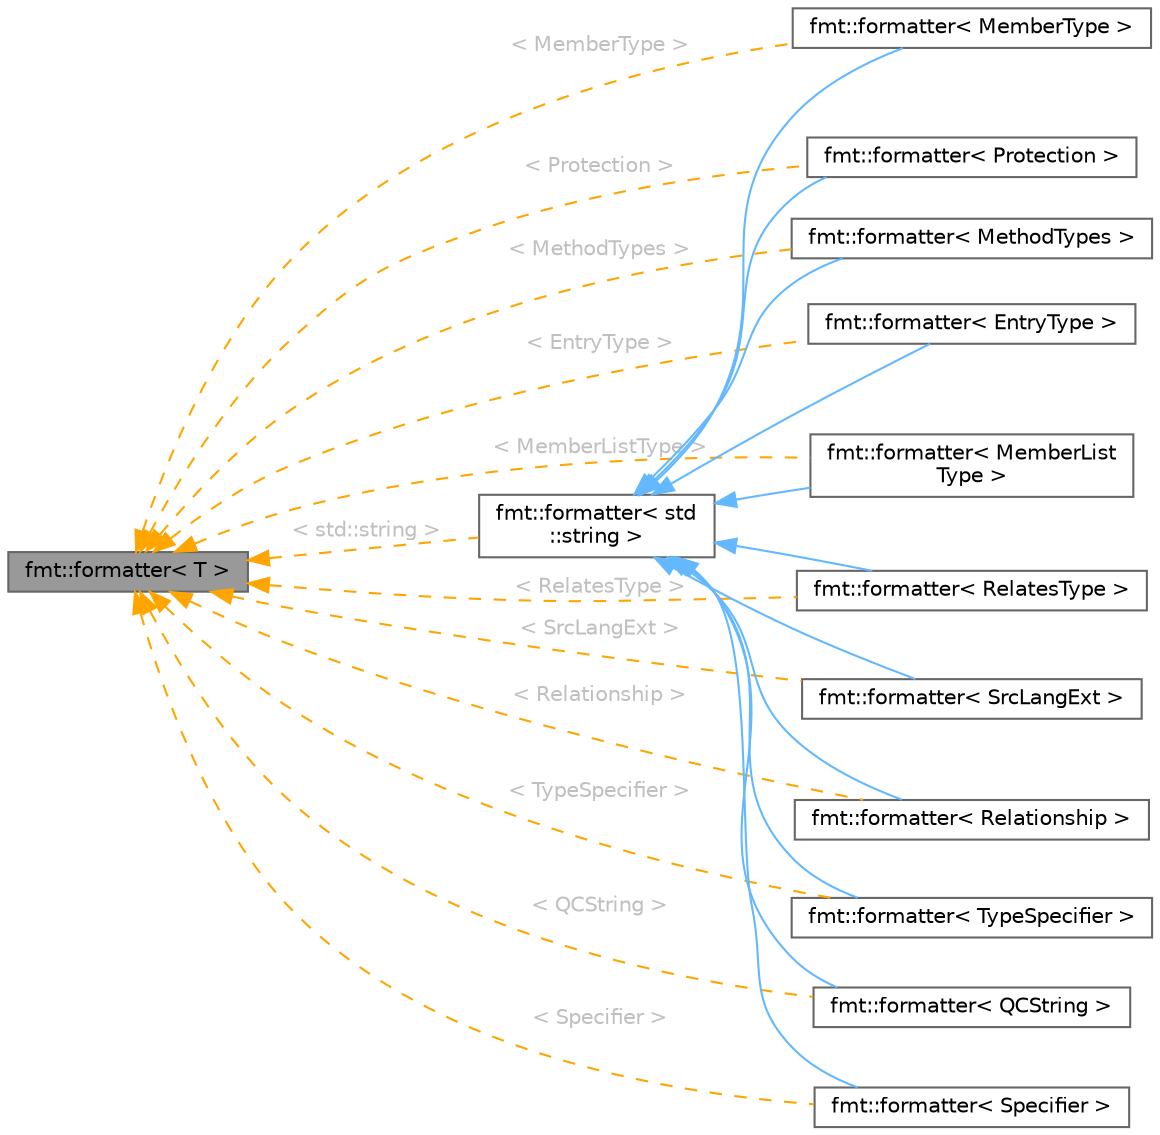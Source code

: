 digraph "fmt::formatter&lt; T &gt;"
{
 // INTERACTIVE_SVG=YES
 // LATEX_PDF_SIZE
  bgcolor="transparent";
  edge [fontname=Helvetica,fontsize=10,labelfontname=Helvetica,labelfontsize=10];
  node [fontname=Helvetica,fontsize=10,shape=box,height=0.2,width=0.4];
  rankdir="LR";
  Node1 [id="Node000001",label="fmt::formatter\< T \>",height=0.2,width=0.4,color="gray40", fillcolor="grey60", style="filled", fontcolor="black",tooltip=" "];
  Node1 -> Node2 [id="edge1_Node000001_Node000002",dir="back",color="orange",style="dashed",tooltip=" ",label=" \< std::string \>",fontcolor="grey" ];
  Node2 [id="Node000002",label="fmt::formatter\< std\l::string \>",height=0.2,width=0.4,color="gray40", fillcolor="white", style="filled",URL="$db/d75/structfmt_1_1formatter.html",tooltip=" "];
  Node2 -> Node3 [id="edge2_Node000002_Node000003",dir="back",color="steelblue1",style="solid",tooltip=" "];
  Node3 [id="Node000003",label="fmt::formatter\< EntryType \>",height=0.2,width=0.4,color="gray40", fillcolor="white", style="filled",URL="$db/d75/structfmt_1_1formatter.html",tooltip="adds support for formatting EntryType"];
  Node2 -> Node4 [id="edge3_Node000002_Node000004",dir="back",color="steelblue1",style="solid",tooltip=" "];
  Node4 [id="Node000004",label="fmt::formatter\< MemberList\lType \>",height=0.2,width=0.4,color="gray40", fillcolor="white", style="filled",URL="$db/d75/structfmt_1_1formatter.html",tooltip="adds support for formatting MemberListType"];
  Node2 -> Node5 [id="edge4_Node000002_Node000005",dir="back",color="steelblue1",style="solid",tooltip=" "];
  Node5 [id="Node000005",label="fmt::formatter\< MemberType \>",height=0.2,width=0.4,color="gray40", fillcolor="white", style="filled",URL="$db/d75/structfmt_1_1formatter.html",tooltip="adds support for formatting MemberType"];
  Node2 -> Node6 [id="edge5_Node000002_Node000006",dir="back",color="steelblue1",style="solid",tooltip=" "];
  Node6 [id="Node000006",label="fmt::formatter\< MethodTypes \>",height=0.2,width=0.4,color="gray40", fillcolor="white", style="filled",URL="$db/d75/structfmt_1_1formatter.html",tooltip="adds support for formatting MethodTypes"];
  Node2 -> Node7 [id="edge6_Node000002_Node000007",dir="back",color="steelblue1",style="solid",tooltip=" "];
  Node7 [id="Node000007",label="fmt::formatter\< Protection \>",height=0.2,width=0.4,color="gray40", fillcolor="white", style="filled",URL="$db/d75/structfmt_1_1formatter.html",tooltip="adds support for formatting Protected"];
  Node2 -> Node8 [id="edge7_Node000002_Node000008",dir="back",color="steelblue1",style="solid",tooltip=" "];
  Node8 [id="Node000008",label="fmt::formatter\< QCString \>",height=0.2,width=0.4,color="gray40", fillcolor="white", style="filled",URL="$db/d75/structfmt_1_1formatter.html",tooltip="adds support for formatting QCString"];
  Node2 -> Node9 [id="edge8_Node000002_Node000009",dir="back",color="steelblue1",style="solid",tooltip=" "];
  Node9 [id="Node000009",label="fmt::formatter\< RelatesType \>",height=0.2,width=0.4,color="gray40", fillcolor="white", style="filled",URL="$db/d75/structfmt_1_1formatter.html",tooltip="adds support for formatting RelatesType"];
  Node2 -> Node10 [id="edge9_Node000002_Node000010",dir="back",color="steelblue1",style="solid",tooltip=" "];
  Node10 [id="Node000010",label="fmt::formatter\< Relationship \>",height=0.2,width=0.4,color="gray40", fillcolor="white", style="filled",URL="$db/d75/structfmt_1_1formatter.html",tooltip="adds support for formatting RelationShip"];
  Node2 -> Node11 [id="edge10_Node000002_Node000011",dir="back",color="steelblue1",style="solid",tooltip=" "];
  Node11 [id="Node000011",label="fmt::formatter\< Specifier \>",height=0.2,width=0.4,color="gray40", fillcolor="white", style="filled",URL="$db/d75/structfmt_1_1formatter.html",tooltip="adds support for formatting Specifier"];
  Node2 -> Node12 [id="edge11_Node000002_Node000012",dir="back",color="steelblue1",style="solid",tooltip=" "];
  Node12 [id="Node000012",label="fmt::formatter\< SrcLangExt \>",height=0.2,width=0.4,color="gray40", fillcolor="white", style="filled",URL="$db/d75/structfmt_1_1formatter.html",tooltip="adds support for formatting SrcLangExt"];
  Node2 -> Node13 [id="edge12_Node000002_Node000013",dir="back",color="steelblue1",style="solid",tooltip=" "];
  Node13 [id="Node000013",label="fmt::formatter\< TypeSpecifier \>",height=0.2,width=0.4,color="gray40", fillcolor="white", style="filled",URL="$db/d75/structfmt_1_1formatter.html",tooltip="adds support for formatting TypeSpecifier"];
  Node1 -> Node3 [id="edge13_Node000001_Node000003",dir="back",color="orange",style="dashed",tooltip=" ",label=" \< EntryType \>",fontcolor="grey" ];
  Node1 -> Node4 [id="edge14_Node000001_Node000004",dir="back",color="orange",style="dashed",tooltip=" ",label=" \< MemberListType \>",fontcolor="grey" ];
  Node1 -> Node5 [id="edge15_Node000001_Node000005",dir="back",color="orange",style="dashed",tooltip=" ",label=" \< MemberType \>",fontcolor="grey" ];
  Node1 -> Node6 [id="edge16_Node000001_Node000006",dir="back",color="orange",style="dashed",tooltip=" ",label=" \< MethodTypes \>",fontcolor="grey" ];
  Node1 -> Node7 [id="edge17_Node000001_Node000007",dir="back",color="orange",style="dashed",tooltip=" ",label=" \< Protection \>",fontcolor="grey" ];
  Node1 -> Node8 [id="edge18_Node000001_Node000008",dir="back",color="orange",style="dashed",tooltip=" ",label=" \< QCString \>",fontcolor="grey" ];
  Node1 -> Node9 [id="edge19_Node000001_Node000009",dir="back",color="orange",style="dashed",tooltip=" ",label=" \< RelatesType \>",fontcolor="grey" ];
  Node1 -> Node10 [id="edge20_Node000001_Node000010",dir="back",color="orange",style="dashed",tooltip=" ",label=" \< Relationship \>",fontcolor="grey" ];
  Node1 -> Node11 [id="edge21_Node000001_Node000011",dir="back",color="orange",style="dashed",tooltip=" ",label=" \< Specifier \>",fontcolor="grey" ];
  Node1 -> Node12 [id="edge22_Node000001_Node000012",dir="back",color="orange",style="dashed",tooltip=" ",label=" \< SrcLangExt \>",fontcolor="grey" ];
  Node1 -> Node13 [id="edge23_Node000001_Node000013",dir="back",color="orange",style="dashed",tooltip=" ",label=" \< TypeSpecifier \>",fontcolor="grey" ];
}
